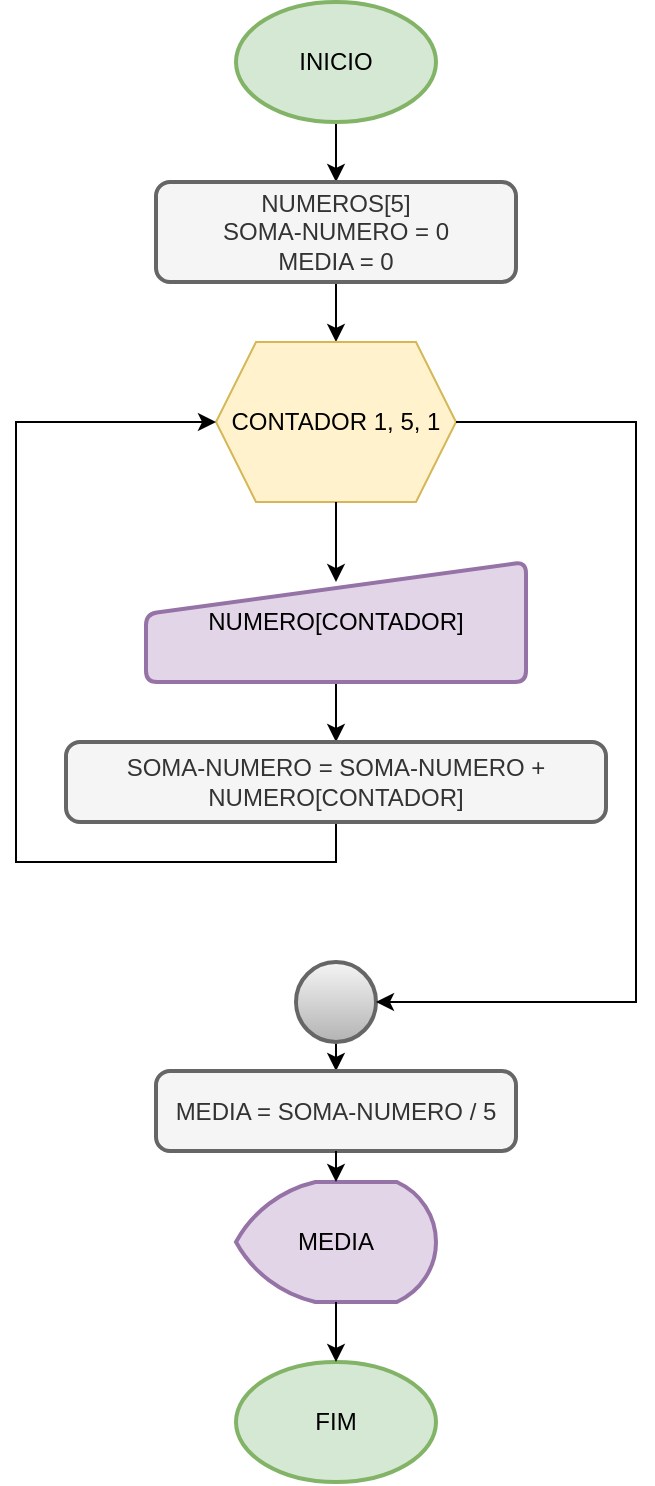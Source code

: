 <mxfile version="26.1.1">
  <diagram name="Página-1" id="dkxS5sl50ttADxmvJFDx">
    <mxGraphModel dx="1434" dy="772" grid="1" gridSize="10" guides="1" tooltips="1" connect="1" arrows="1" fold="1" page="1" pageScale="1" pageWidth="827" pageHeight="1169" math="0" shadow="0">
      <root>
        <mxCell id="0" />
        <mxCell id="1" parent="0" />
        <mxCell id="8-AZueA8v5wxPj9abe2c-1" value="FIM" style="strokeWidth=2;html=1;shape=mxgraph.flowchart.start_1;whiteSpace=wrap;fillColor=#d5e8d4;strokeColor=#82b366;" vertex="1" parent="1">
          <mxGeometry x="350" y="710" width="100" height="60" as="geometry" />
        </mxCell>
        <mxCell id="8-AZueA8v5wxPj9abe2c-9" style="edgeStyle=orthogonalEdgeStyle;rounded=0;orthogonalLoop=1;jettySize=auto;html=1;exitX=0.5;exitY=1;exitDx=0;exitDy=0;exitPerimeter=0;entryX=0.5;entryY=0;entryDx=0;entryDy=0;" edge="1" parent="1" source="8-AZueA8v5wxPj9abe2c-2" target="8-AZueA8v5wxPj9abe2c-3">
          <mxGeometry relative="1" as="geometry" />
        </mxCell>
        <mxCell id="8-AZueA8v5wxPj9abe2c-2" value="INICIO" style="strokeWidth=2;html=1;shape=mxgraph.flowchart.start_1;whiteSpace=wrap;fillColor=#d5e8d4;strokeColor=#82b366;" vertex="1" parent="1">
          <mxGeometry x="350" y="30" width="100" height="60" as="geometry" />
        </mxCell>
        <mxCell id="8-AZueA8v5wxPj9abe2c-8" style="edgeStyle=orthogonalEdgeStyle;rounded=0;orthogonalLoop=1;jettySize=auto;html=1;exitX=0.5;exitY=1;exitDx=0;exitDy=0;entryX=0.5;entryY=0;entryDx=0;entryDy=0;" edge="1" parent="1" source="8-AZueA8v5wxPj9abe2c-3" target="8-AZueA8v5wxPj9abe2c-4">
          <mxGeometry relative="1" as="geometry" />
        </mxCell>
        <mxCell id="8-AZueA8v5wxPj9abe2c-3" value="NUMEROS[5]&lt;div&gt;SOMA-NUMERO = 0&lt;/div&gt;&lt;div&gt;MEDIA = 0&lt;/div&gt;" style="rounded=1;whiteSpace=wrap;html=1;absoluteArcSize=1;arcSize=14;strokeWidth=2;fillColor=#f5f5f5;fontColor=#333333;strokeColor=#666666;" vertex="1" parent="1">
          <mxGeometry x="310" y="120" width="180" height="50" as="geometry" />
        </mxCell>
        <mxCell id="8-AZueA8v5wxPj9abe2c-4" value="CONTADOR 1, 5, 1" style="shape=hexagon;perimeter=hexagonPerimeter2;whiteSpace=wrap;html=1;fixedSize=1;fillColor=#fff2cc;strokeColor=#d6b656;" vertex="1" parent="1">
          <mxGeometry x="340" y="200" width="120" height="80" as="geometry" />
        </mxCell>
        <mxCell id="8-AZueA8v5wxPj9abe2c-12" style="edgeStyle=orthogonalEdgeStyle;rounded=0;orthogonalLoop=1;jettySize=auto;html=1;exitX=0.5;exitY=1;exitDx=0;exitDy=0;" edge="1" parent="1" source="8-AZueA8v5wxPj9abe2c-5" target="8-AZueA8v5wxPj9abe2c-11">
          <mxGeometry relative="1" as="geometry" />
        </mxCell>
        <mxCell id="8-AZueA8v5wxPj9abe2c-5" value="NUMERO[CONTADOR]" style="html=1;strokeWidth=2;shape=manualInput;whiteSpace=wrap;rounded=1;size=26;arcSize=11;fillColor=#e1d5e7;strokeColor=#9673a6;" vertex="1" parent="1">
          <mxGeometry x="305" y="310" width="190" height="60" as="geometry" />
        </mxCell>
        <mxCell id="8-AZueA8v5wxPj9abe2c-7" style="edgeStyle=orthogonalEdgeStyle;rounded=0;orthogonalLoop=1;jettySize=auto;html=1;exitX=0.5;exitY=1;exitDx=0;exitDy=0;entryX=0.5;entryY=0.167;entryDx=0;entryDy=0;entryPerimeter=0;" edge="1" parent="1" source="8-AZueA8v5wxPj9abe2c-4" target="8-AZueA8v5wxPj9abe2c-5">
          <mxGeometry relative="1" as="geometry" />
        </mxCell>
        <mxCell id="8-AZueA8v5wxPj9abe2c-13" style="edgeStyle=orthogonalEdgeStyle;rounded=0;orthogonalLoop=1;jettySize=auto;html=1;exitX=0.5;exitY=1;exitDx=0;exitDy=0;entryX=0;entryY=0.5;entryDx=0;entryDy=0;" edge="1" parent="1" source="8-AZueA8v5wxPj9abe2c-11" target="8-AZueA8v5wxPj9abe2c-4">
          <mxGeometry relative="1" as="geometry">
            <Array as="points">
              <mxPoint x="400" y="460" />
              <mxPoint x="240" y="460" />
              <mxPoint x="240" y="240" />
            </Array>
          </mxGeometry>
        </mxCell>
        <mxCell id="8-AZueA8v5wxPj9abe2c-11" value="&lt;div&gt;SOMA-NUMERO = SOMA-NUMERO + NUMERO[CONTADOR]&lt;/div&gt;" style="rounded=1;whiteSpace=wrap;html=1;absoluteArcSize=1;arcSize=14;strokeWidth=2;fillColor=#f5f5f5;fontColor=#333333;strokeColor=#666666;" vertex="1" parent="1">
          <mxGeometry x="265" y="400" width="270" height="40" as="geometry" />
        </mxCell>
        <mxCell id="8-AZueA8v5wxPj9abe2c-18" style="edgeStyle=orthogonalEdgeStyle;rounded=0;orthogonalLoop=1;jettySize=auto;html=1;exitX=0.5;exitY=1;exitDx=0;exitDy=0;exitPerimeter=0;entryX=0.5;entryY=0;entryDx=0;entryDy=0;" edge="1" parent="1" source="8-AZueA8v5wxPj9abe2c-14" target="8-AZueA8v5wxPj9abe2c-17">
          <mxGeometry relative="1" as="geometry" />
        </mxCell>
        <mxCell id="8-AZueA8v5wxPj9abe2c-14" value="" style="strokeWidth=2;html=1;shape=mxgraph.flowchart.start_2;whiteSpace=wrap;fillColor=#f5f5f5;gradientColor=#b3b3b3;strokeColor=#666666;" vertex="1" parent="1">
          <mxGeometry x="380" y="510" width="40" height="40" as="geometry" />
        </mxCell>
        <mxCell id="8-AZueA8v5wxPj9abe2c-15" style="edgeStyle=orthogonalEdgeStyle;rounded=0;orthogonalLoop=1;jettySize=auto;html=1;exitX=1;exitY=0.5;exitDx=0;exitDy=0;entryX=1;entryY=0.5;entryDx=0;entryDy=0;entryPerimeter=0;" edge="1" parent="1" source="8-AZueA8v5wxPj9abe2c-4" target="8-AZueA8v5wxPj9abe2c-14">
          <mxGeometry relative="1" as="geometry">
            <Array as="points">
              <mxPoint x="550" y="240" />
              <mxPoint x="550" y="530" />
            </Array>
          </mxGeometry>
        </mxCell>
        <mxCell id="8-AZueA8v5wxPj9abe2c-16" value="MEDIA" style="strokeWidth=2;html=1;shape=mxgraph.flowchart.display;whiteSpace=wrap;fillColor=#e1d5e7;strokeColor=#9673a6;" vertex="1" parent="1">
          <mxGeometry x="350" y="620" width="100" height="60" as="geometry" />
        </mxCell>
        <mxCell id="8-AZueA8v5wxPj9abe2c-17" value="MEDIA = SOMA-NUMERO / 5" style="rounded=1;whiteSpace=wrap;html=1;absoluteArcSize=1;arcSize=14;strokeWidth=2;fillColor=#f5f5f5;fontColor=#333333;strokeColor=#666666;" vertex="1" parent="1">
          <mxGeometry x="310" y="564.5" width="180" height="40" as="geometry" />
        </mxCell>
        <mxCell id="8-AZueA8v5wxPj9abe2c-19" style="edgeStyle=orthogonalEdgeStyle;rounded=0;orthogonalLoop=1;jettySize=auto;html=1;exitX=0.5;exitY=1;exitDx=0;exitDy=0;entryX=0.5;entryY=0;entryDx=0;entryDy=0;entryPerimeter=0;" edge="1" parent="1" source="8-AZueA8v5wxPj9abe2c-17" target="8-AZueA8v5wxPj9abe2c-16">
          <mxGeometry relative="1" as="geometry" />
        </mxCell>
        <mxCell id="8-AZueA8v5wxPj9abe2c-20" style="edgeStyle=orthogonalEdgeStyle;rounded=0;orthogonalLoop=1;jettySize=auto;html=1;exitX=0.5;exitY=1;exitDx=0;exitDy=0;exitPerimeter=0;entryX=0.5;entryY=0;entryDx=0;entryDy=0;entryPerimeter=0;" edge="1" parent="1" source="8-AZueA8v5wxPj9abe2c-16" target="8-AZueA8v5wxPj9abe2c-1">
          <mxGeometry relative="1" as="geometry" />
        </mxCell>
      </root>
    </mxGraphModel>
  </diagram>
</mxfile>
